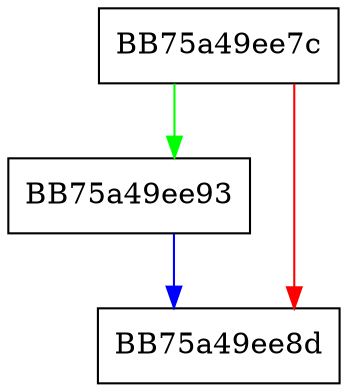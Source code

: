 digraph _Tidy {
  node [shape="box"];
  graph [splines=ortho];
  BB75a49ee7c -> BB75a49ee93 [color="green"];
  BB75a49ee7c -> BB75a49ee8d [color="red"];
  BB75a49ee93 -> BB75a49ee8d [color="blue"];
}